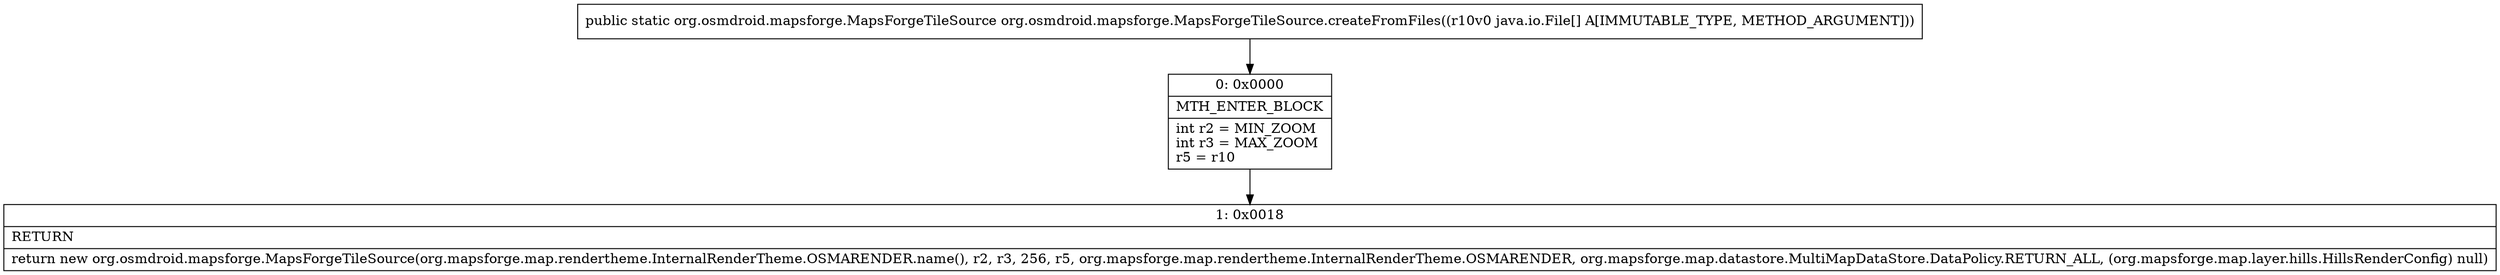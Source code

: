 digraph "CFG fororg.osmdroid.mapsforge.MapsForgeTileSource.createFromFiles([Ljava\/io\/File;)Lorg\/osmdroid\/mapsforge\/MapsForgeTileSource;" {
Node_0 [shape=record,label="{0\:\ 0x0000|MTH_ENTER_BLOCK\l|int r2 = MIN_ZOOM\lint r3 = MAX_ZOOM\lr5 = r10\l}"];
Node_1 [shape=record,label="{1\:\ 0x0018|RETURN\l|return new org.osmdroid.mapsforge.MapsForgeTileSource(org.mapsforge.map.rendertheme.InternalRenderTheme.OSMARENDER.name(), r2, r3, 256, r5, org.mapsforge.map.rendertheme.InternalRenderTheme.OSMARENDER, org.mapsforge.map.datastore.MultiMapDataStore.DataPolicy.RETURN_ALL, (org.mapsforge.map.layer.hills.HillsRenderConfig) null)\l}"];
MethodNode[shape=record,label="{public static org.osmdroid.mapsforge.MapsForgeTileSource org.osmdroid.mapsforge.MapsForgeTileSource.createFromFiles((r10v0 java.io.File[] A[IMMUTABLE_TYPE, METHOD_ARGUMENT])) }"];
MethodNode -> Node_0;
Node_0 -> Node_1;
}

